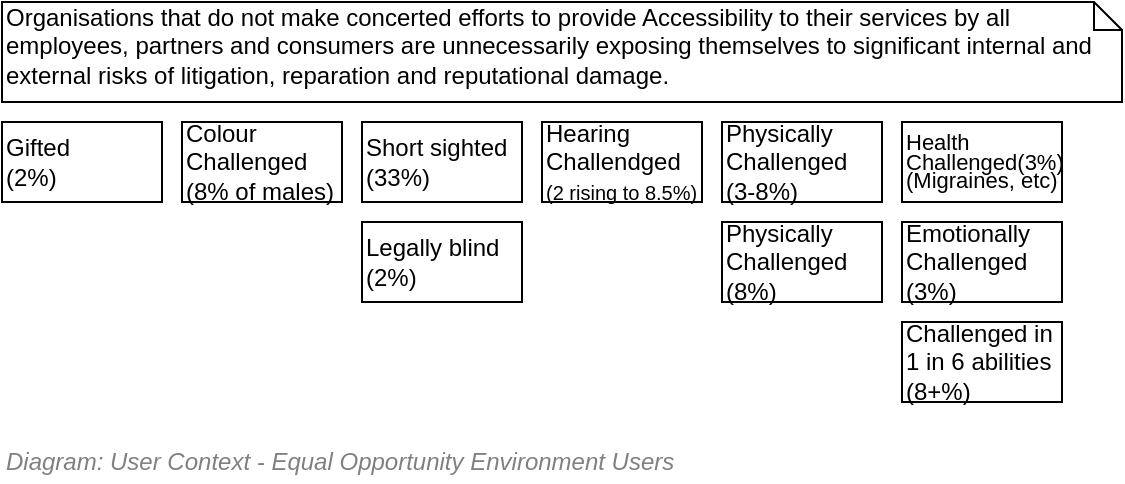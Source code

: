<mxfile compressed="false" version="17.5.0" type="google">
  <diagram id="kvb9as4zQGwwhHGjdHcz" name="User Context/Disability User Context">
    <mxGraphModel grid="1" page="1" gridSize="10" guides="1" tooltips="1" connect="1" arrows="1" fold="1" pageScale="1" pageWidth="850" pageHeight="1100" math="0" shadow="0">
      <root>
        <mxCell id="27UipYXswoLUbLAqlHNw-0" />
        <mxCell id="27UipYXswoLUbLAqlHNw-1" value="Diagram" parent="27UipYXswoLUbLAqlHNw-0" />
        <UserObject label="Gifted&lt;br&gt;(2%)" link="https://edition.cnn.com/2008/HEALTH/family/08/27/gifted.kids/index.html" id="27UipYXswoLUbLAqlHNw-2">
          <mxCell style="rounded=0;whiteSpace=wrap;html=1;strokeColor=#000000;fillColor=none;fontFamily=Helvetica;fontSize=12;fontColor=#000000;align=left;" vertex="1" parent="27UipYXswoLUbLAqlHNw-1">
            <mxGeometry x="120" y="220" width="80" height="40" as="geometry" />
          </mxCell>
        </UserObject>
        <mxCell id="27UipYXswoLUbLAqlHNw-4" value="Legally blind&lt;br&gt;(2%)" style="rounded=0;whiteSpace=wrap;html=1;strokeColor=#000000;fillColor=none;fontFamily=Helvetica;fontSize=12;fontColor=#000000;align=left;" vertex="1" parent="27UipYXswoLUbLAqlHNw-1">
          <mxGeometry x="300" y="270" width="80" height="40" as="geometry" />
        </mxCell>
        <UserObject label="Hearing Challendged &lt;font style=&quot;font-size: 10px&quot;&gt;(2 rising to 8.5%)&lt;/font&gt;" link="https://www.nidcd.nih.gov/health/statistics/quick-statistics-hearing" id="27UipYXswoLUbLAqlHNw-5">
          <mxCell style="rounded=0;whiteSpace=wrap;html=1;strokeColor=#000000;fillColor=none;fontFamily=Helvetica;fontSize=12;fontColor=#000000;align=left;" vertex="1" parent="27UipYXswoLUbLAqlHNw-1">
            <mxGeometry x="390" y="220" width="80" height="40" as="geometry" />
          </mxCell>
        </UserObject>
        <UserObject label="Physically Challenged (3-8%)" link="https://www.who.int/disabilities/world_report/2011/report/en/" id="27UipYXswoLUbLAqlHNw-6">
          <mxCell style="rounded=0;whiteSpace=wrap;html=1;strokeColor=#000000;fillColor=none;fontFamily=Helvetica;fontSize=12;fontColor=#000000;align=left;" vertex="1" parent="27UipYXswoLUbLAqlHNw-1">
            <mxGeometry x="480" y="220" width="80" height="40" as="geometry" />
          </mxCell>
        </UserObject>
        <mxCell id="27UipYXswoLUbLAqlHNw-15" value="Colour&lt;br&gt;Challenged&lt;br&gt;(8% of males)" style="rounded=0;whiteSpace=wrap;html=1;strokeColor=#000000;fillColor=none;fontFamily=Helvetica;fontSize=12;fontColor=#000000;align=left;" vertex="1" parent="27UipYXswoLUbLAqlHNw-1">
          <mxGeometry x="210" y="220" width="80" height="40" as="geometry" />
        </mxCell>
        <UserObject label="Physically Challenged&lt;br&gt;(8%)" link="https://www.cdc.gov/nchs/fastats/disability.htm" id="27UipYXswoLUbLAqlHNw-22">
          <mxCell style="rounded=0;whiteSpace=wrap;html=1;strokeColor=#000000;fillColor=none;fontFamily=Helvetica;fontSize=12;fontColor=#000000;align=left;" vertex="1" parent="27UipYXswoLUbLAqlHNw-1">
            <mxGeometry x="480" y="270" width="80" height="40" as="geometry" />
          </mxCell>
        </UserObject>
        <mxCell id="1MC8SJolWBBQI1kP2owI-0" value="Organisations that do not make concerted efforts to provide Accessibility to their services by all employees, partners and consumers are unnecessarily exposing themselves to significant internal and external risks of litigation, reparation and reputational damage." style="shape=note;whiteSpace=wrap;html=1;size=14;verticalAlign=top;align=left;spacingTop=-6;rounded=0;strokeColor=#000000;fillColor=none;fontFamily=Helvetica;fontSize=12;fontColor=#000000;" vertex="1" parent="27UipYXswoLUbLAqlHNw-1">
          <mxGeometry x="120" y="160" width="560" height="50" as="geometry" />
        </mxCell>
        <UserObject label="&lt;p style=&quot;line-height: 90% ; font-size: 11px&quot;&gt;&lt;font style=&quot;font-size: 11px&quot;&gt;Health&lt;br&gt;&lt;/font&gt;&lt;span&gt;Challenged&lt;/span&gt;(3%)&lt;span&gt;&lt;br&gt;(Migraines, etc)&lt;/span&gt;&lt;/p&gt;" link="https://www.who.int/disabilities/world_report/2011/report/en/" id="oB89nRqd097gov6ZlNrv-1">
          <mxCell style="rounded=0;whiteSpace=wrap;html=1;strokeColor=#000000;fillColor=none;fontFamily=Helvetica;fontSize=12;fontColor=#000000;align=left;" vertex="1" parent="27UipYXswoLUbLAqlHNw-1">
            <mxGeometry x="570" y="220" width="80" height="40" as="geometry" />
          </mxCell>
        </UserObject>
        <UserObject label="Emotionally Challenged&lt;br&gt;(3%)" link="https://en.wikipedia.org/wiki/Intellectual_disability" id="oB89nRqd097gov6ZlNrv-2">
          <mxCell style="rounded=0;whiteSpace=wrap;html=1;strokeColor=#000000;fillColor=none;fontFamily=Helvetica;fontSize=12;fontColor=#000000;align=left;" vertex="1" parent="27UipYXswoLUbLAqlHNw-1">
            <mxGeometry x="570" y="270" width="80" height="40" as="geometry" />
          </mxCell>
        </UserObject>
        <UserObject label="Challenged in 1 in 6 abilities&lt;br&gt;(8+%)" link="https://www.cdc.gov/nchs/fastats/disability.htm" id="oB89nRqd097gov6ZlNrv-3">
          <mxCell style="rounded=0;whiteSpace=wrap;html=1;strokeColor=#000000;fillColor=none;fontFamily=Helvetica;fontSize=12;fontColor=#000000;align=left;" vertex="1" parent="27UipYXswoLUbLAqlHNw-1">
            <mxGeometry x="570" y="320" width="80" height="40" as="geometry" />
          </mxCell>
        </UserObject>
        <UserObject label="Short sighted (33%)" link="https://edition.cnn.com/2008/HEALTH/family/08/27/gifted.kids/index.html" id="L4pXcnKYMLliXj6nnOGr-0">
          <mxCell style="rounded=0;whiteSpace=wrap;html=1;strokeColor=#000000;fillColor=none;fontFamily=Helvetica;fontSize=12;fontColor=#000000;align=left;" vertex="1" parent="27UipYXswoLUbLAqlHNw-1">
            <mxGeometry x="300" y="220" width="80" height="40" as="geometry" />
          </mxCell>
        </UserObject>
        <mxCell id="RCU7JjkLIbeMwRz3uz-p-3" value="Title/Diagram" parent="27UipYXswoLUbLAqlHNw-0" />
        <mxCell id="jTkhYlYje8fbVmaOVX4h-0" value="&lt;font style=&quot;font-size: 12px ; font-weight: normal&quot;&gt;&lt;i&gt;Diagram: &lt;/i&gt;&lt;i&gt;User Context - Equal Opportunity Environment Users&lt;/i&gt;&lt;/font&gt;" style="text;strokeColor=none;fillColor=none;html=1;fontSize=10;fontStyle=1;verticalAlign=middle;align=left;shadow=0;glass=0;comic=0;opacity=30;fontColor=#808080;" vertex="1" parent="RCU7JjkLIbeMwRz3uz-p-3">
          <mxGeometry x="120" y="380" width="520" height="20" as="geometry" />
        </mxCell>
        <mxCell id="oB89nRqd097gov6ZlNrv-0" value="Overlay" parent="27UipYXswoLUbLAqlHNw-0" />
      </root>
    </mxGraphModel>
  </diagram>
</mxfile>
